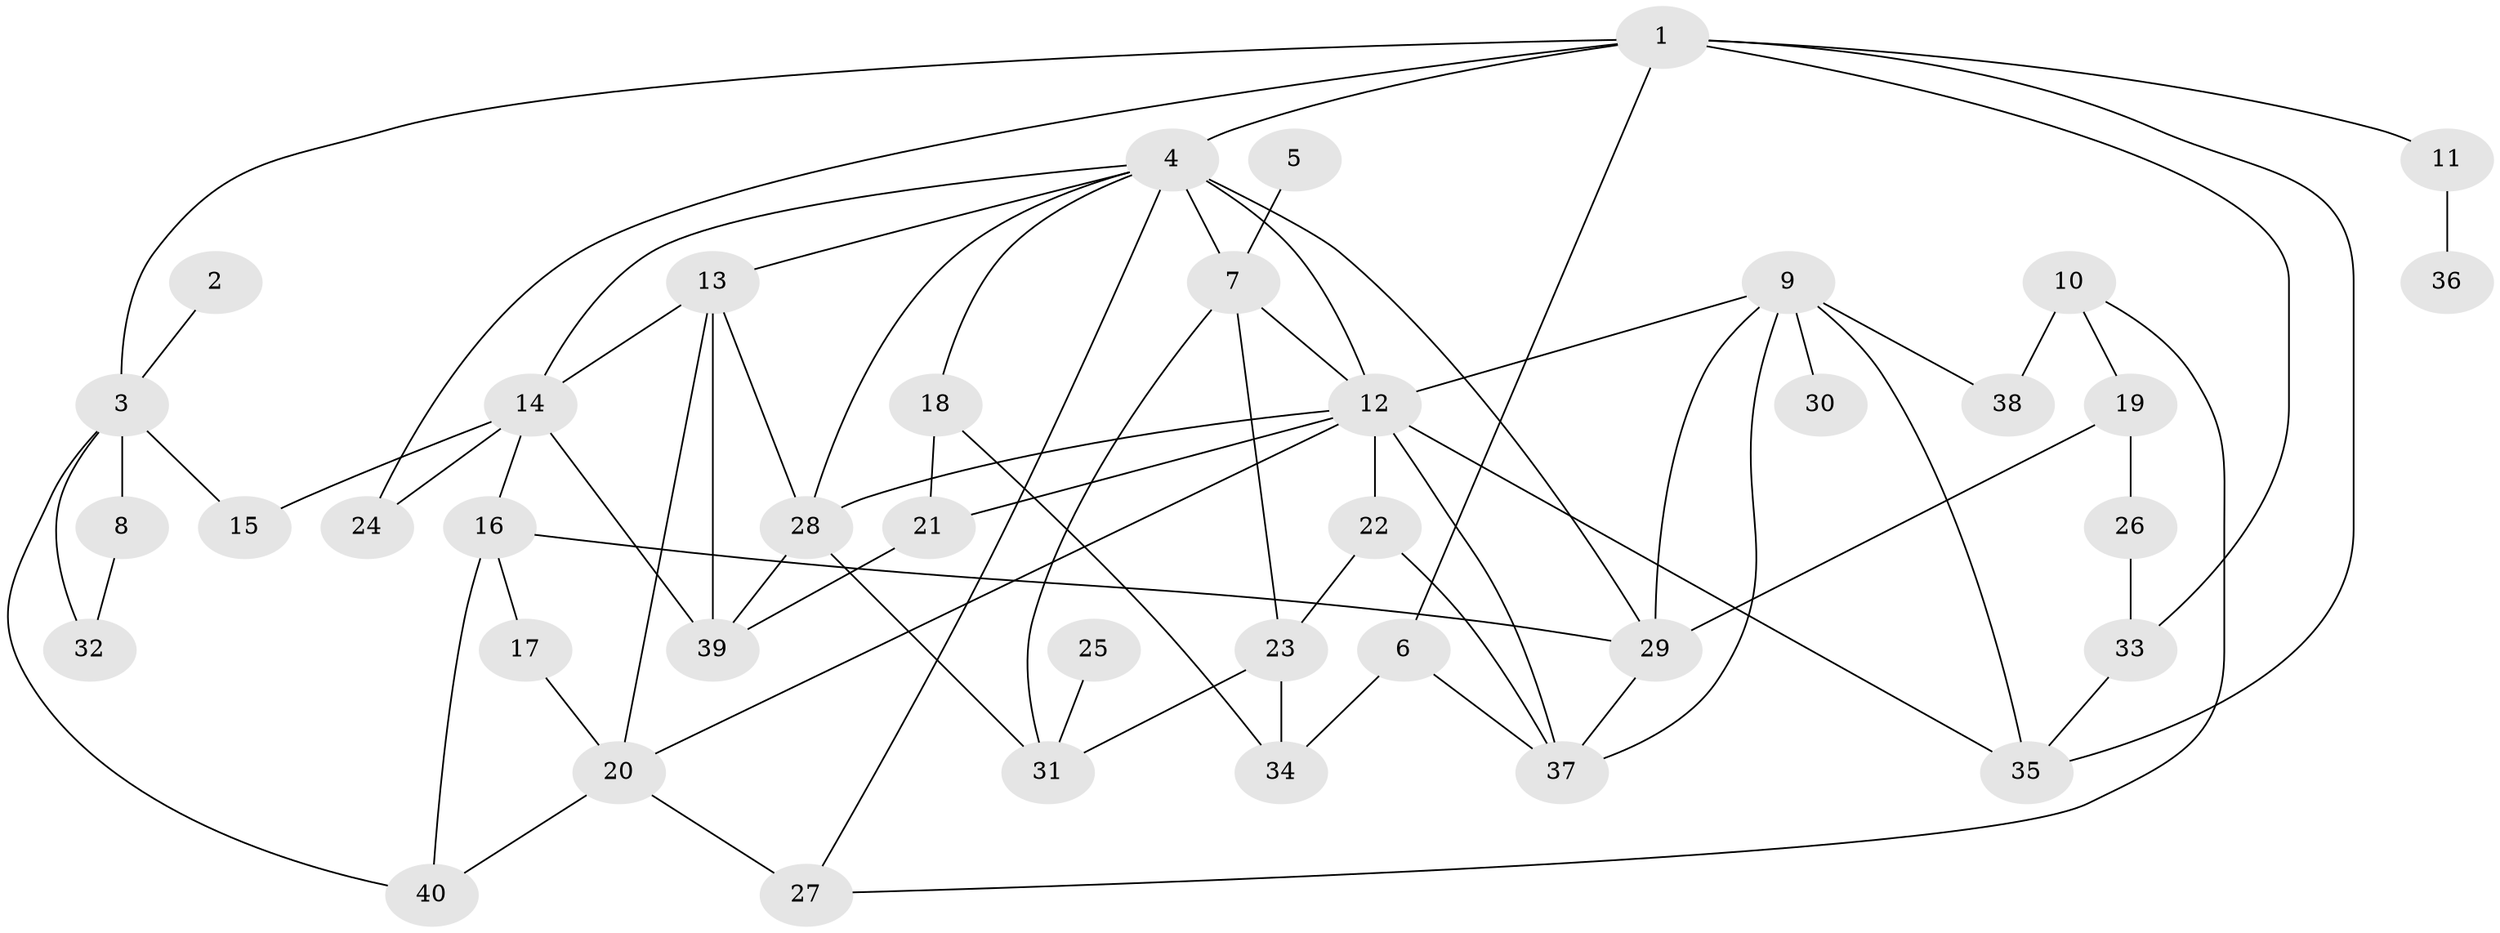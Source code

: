 // original degree distribution, {3: 0.21518987341772153, 9: 0.012658227848101266, 4: 0.12658227848101267, 7: 0.0379746835443038, 6: 0.08860759493670886, 1: 0.16455696202531644, 2: 0.35443037974683544}
// Generated by graph-tools (version 1.1) at 2025/00/03/09/25 03:00:59]
// undirected, 40 vertices, 72 edges
graph export_dot {
graph [start="1"]
  node [color=gray90,style=filled];
  1;
  2;
  3;
  4;
  5;
  6;
  7;
  8;
  9;
  10;
  11;
  12;
  13;
  14;
  15;
  16;
  17;
  18;
  19;
  20;
  21;
  22;
  23;
  24;
  25;
  26;
  27;
  28;
  29;
  30;
  31;
  32;
  33;
  34;
  35;
  36;
  37;
  38;
  39;
  40;
  1 -- 3 [weight=1.0];
  1 -- 4 [weight=1.0];
  1 -- 6 [weight=1.0];
  1 -- 11 [weight=1.0];
  1 -- 24 [weight=1.0];
  1 -- 33 [weight=1.0];
  1 -- 35 [weight=1.0];
  2 -- 3 [weight=1.0];
  3 -- 8 [weight=1.0];
  3 -- 15 [weight=1.0];
  3 -- 32 [weight=1.0];
  3 -- 40 [weight=1.0];
  4 -- 7 [weight=2.0];
  4 -- 12 [weight=1.0];
  4 -- 13 [weight=1.0];
  4 -- 14 [weight=1.0];
  4 -- 18 [weight=1.0];
  4 -- 27 [weight=1.0];
  4 -- 28 [weight=1.0];
  4 -- 29 [weight=2.0];
  5 -- 7 [weight=1.0];
  6 -- 34 [weight=1.0];
  6 -- 37 [weight=1.0];
  7 -- 12 [weight=1.0];
  7 -- 23 [weight=1.0];
  7 -- 31 [weight=1.0];
  8 -- 32 [weight=1.0];
  9 -- 12 [weight=1.0];
  9 -- 29 [weight=1.0];
  9 -- 30 [weight=1.0];
  9 -- 35 [weight=1.0];
  9 -- 37 [weight=1.0];
  9 -- 38 [weight=1.0];
  10 -- 19 [weight=1.0];
  10 -- 27 [weight=1.0];
  10 -- 38 [weight=2.0];
  11 -- 36 [weight=1.0];
  12 -- 20 [weight=1.0];
  12 -- 21 [weight=1.0];
  12 -- 22 [weight=1.0];
  12 -- 28 [weight=1.0];
  12 -- 35 [weight=1.0];
  12 -- 37 [weight=2.0];
  13 -- 14 [weight=1.0];
  13 -- 20 [weight=1.0];
  13 -- 28 [weight=1.0];
  13 -- 39 [weight=1.0];
  14 -- 15 [weight=1.0];
  14 -- 16 [weight=1.0];
  14 -- 24 [weight=1.0];
  14 -- 39 [weight=1.0];
  16 -- 17 [weight=1.0];
  16 -- 29 [weight=1.0];
  16 -- 40 [weight=1.0];
  17 -- 20 [weight=1.0];
  18 -- 21 [weight=1.0];
  18 -- 34 [weight=1.0];
  19 -- 26 [weight=1.0];
  19 -- 29 [weight=1.0];
  20 -- 27 [weight=1.0];
  20 -- 40 [weight=1.0];
  21 -- 39 [weight=1.0];
  22 -- 23 [weight=1.0];
  22 -- 37 [weight=2.0];
  23 -- 31 [weight=1.0];
  23 -- 34 [weight=1.0];
  25 -- 31 [weight=1.0];
  26 -- 33 [weight=1.0];
  28 -- 31 [weight=1.0];
  28 -- 39 [weight=1.0];
  29 -- 37 [weight=1.0];
  33 -- 35 [weight=1.0];
}
